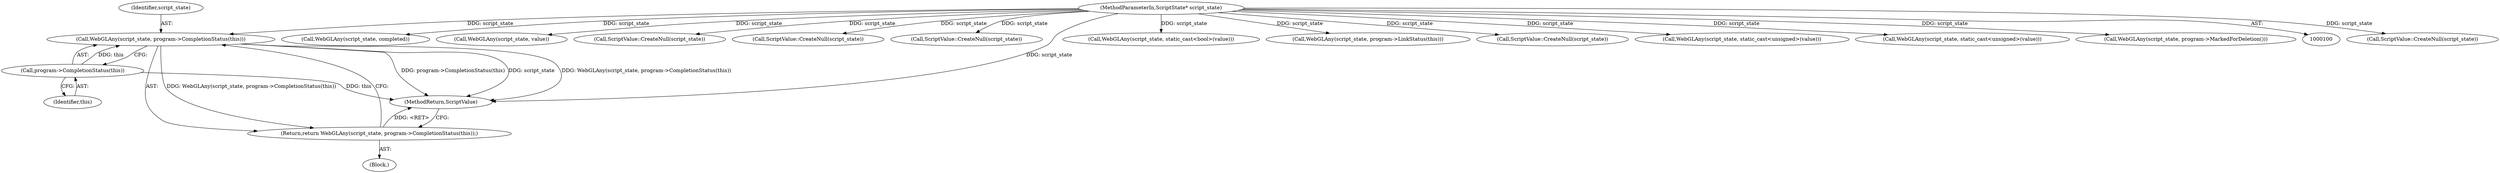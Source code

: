 digraph "0_Chrome_a4150b688a754d3d10d2ca385155b1c95d77d6ae_8@pointer" {
"1000170" [label="(Call,WebGLAny(script_state, program->CompletionStatus(this)))"];
"1000101" [label="(MethodParameterIn,ScriptState* script_state)"];
"1000172" [label="(Call,program->CompletionStatus(this))"];
"1000169" [label="(Return,return WebGLAny(script_state, program->CompletionStatus(this));)"];
"1000185" [label="(Call,ScriptValue::CreateNull(script_state))"];
"1000166" [label="(Call,WebGLAny(script_state, completed))"];
"1000198" [label="(Call,WebGLAny(script_state, value))"];
"1000156" [label="(Call,ScriptValue::CreateNull(script_state))"];
"1000250" [label="(Call,ScriptValue::CreateNull(script_state))"];
"1000169" [label="(Return,return WebGLAny(script_state, program->CompletionStatus(this));)"];
"1000211" [label="(Call,ScriptValue::CreateNull(script_state))"];
"1000170" [label="(Call,WebGLAny(script_state, program->CompletionStatus(this)))"];
"1000134" [label="(Call,WebGLAny(script_state, static_cast<bool>(value)))"];
"1000172" [label="(Call,program->CompletionStatus(this))"];
"1000141" [label="(Call,WebGLAny(script_state, program->LinkStatus(this)))"];
"1000173" [label="(Identifier,this)"];
"1000112" [label="(Call,ScriptValue::CreateNull(script_state))"];
"1000220" [label="(Call,WebGLAny(script_state, static_cast<unsigned>(value)))"];
"1000238" [label="(Call,WebGLAny(script_state, static_cast<unsigned>(value)))"];
"1000101" [label="(MethodParameterIn,ScriptState* script_state)"];
"1000252" [label="(MethodReturn,ScriptValue)"];
"1000120" [label="(Block,)"];
"1000171" [label="(Identifier,script_state)"];
"1000123" [label="(Call,WebGLAny(script_state, program->MarkedForDeletion()))"];
"1000170" -> "1000169"  [label="AST: "];
"1000170" -> "1000172"  [label="CFG: "];
"1000171" -> "1000170"  [label="AST: "];
"1000172" -> "1000170"  [label="AST: "];
"1000169" -> "1000170"  [label="CFG: "];
"1000170" -> "1000252"  [label="DDG: program->CompletionStatus(this)"];
"1000170" -> "1000252"  [label="DDG: script_state"];
"1000170" -> "1000252"  [label="DDG: WebGLAny(script_state, program->CompletionStatus(this))"];
"1000170" -> "1000169"  [label="DDG: WebGLAny(script_state, program->CompletionStatus(this))"];
"1000101" -> "1000170"  [label="DDG: script_state"];
"1000172" -> "1000170"  [label="DDG: this"];
"1000101" -> "1000100"  [label="AST: "];
"1000101" -> "1000252"  [label="DDG: script_state"];
"1000101" -> "1000112"  [label="DDG: script_state"];
"1000101" -> "1000123"  [label="DDG: script_state"];
"1000101" -> "1000134"  [label="DDG: script_state"];
"1000101" -> "1000141"  [label="DDG: script_state"];
"1000101" -> "1000156"  [label="DDG: script_state"];
"1000101" -> "1000166"  [label="DDG: script_state"];
"1000101" -> "1000185"  [label="DDG: script_state"];
"1000101" -> "1000198"  [label="DDG: script_state"];
"1000101" -> "1000211"  [label="DDG: script_state"];
"1000101" -> "1000220"  [label="DDG: script_state"];
"1000101" -> "1000238"  [label="DDG: script_state"];
"1000101" -> "1000250"  [label="DDG: script_state"];
"1000172" -> "1000173"  [label="CFG: "];
"1000173" -> "1000172"  [label="AST: "];
"1000172" -> "1000252"  [label="DDG: this"];
"1000169" -> "1000120"  [label="AST: "];
"1000252" -> "1000169"  [label="CFG: "];
"1000169" -> "1000252"  [label="DDG: <RET>"];
}
